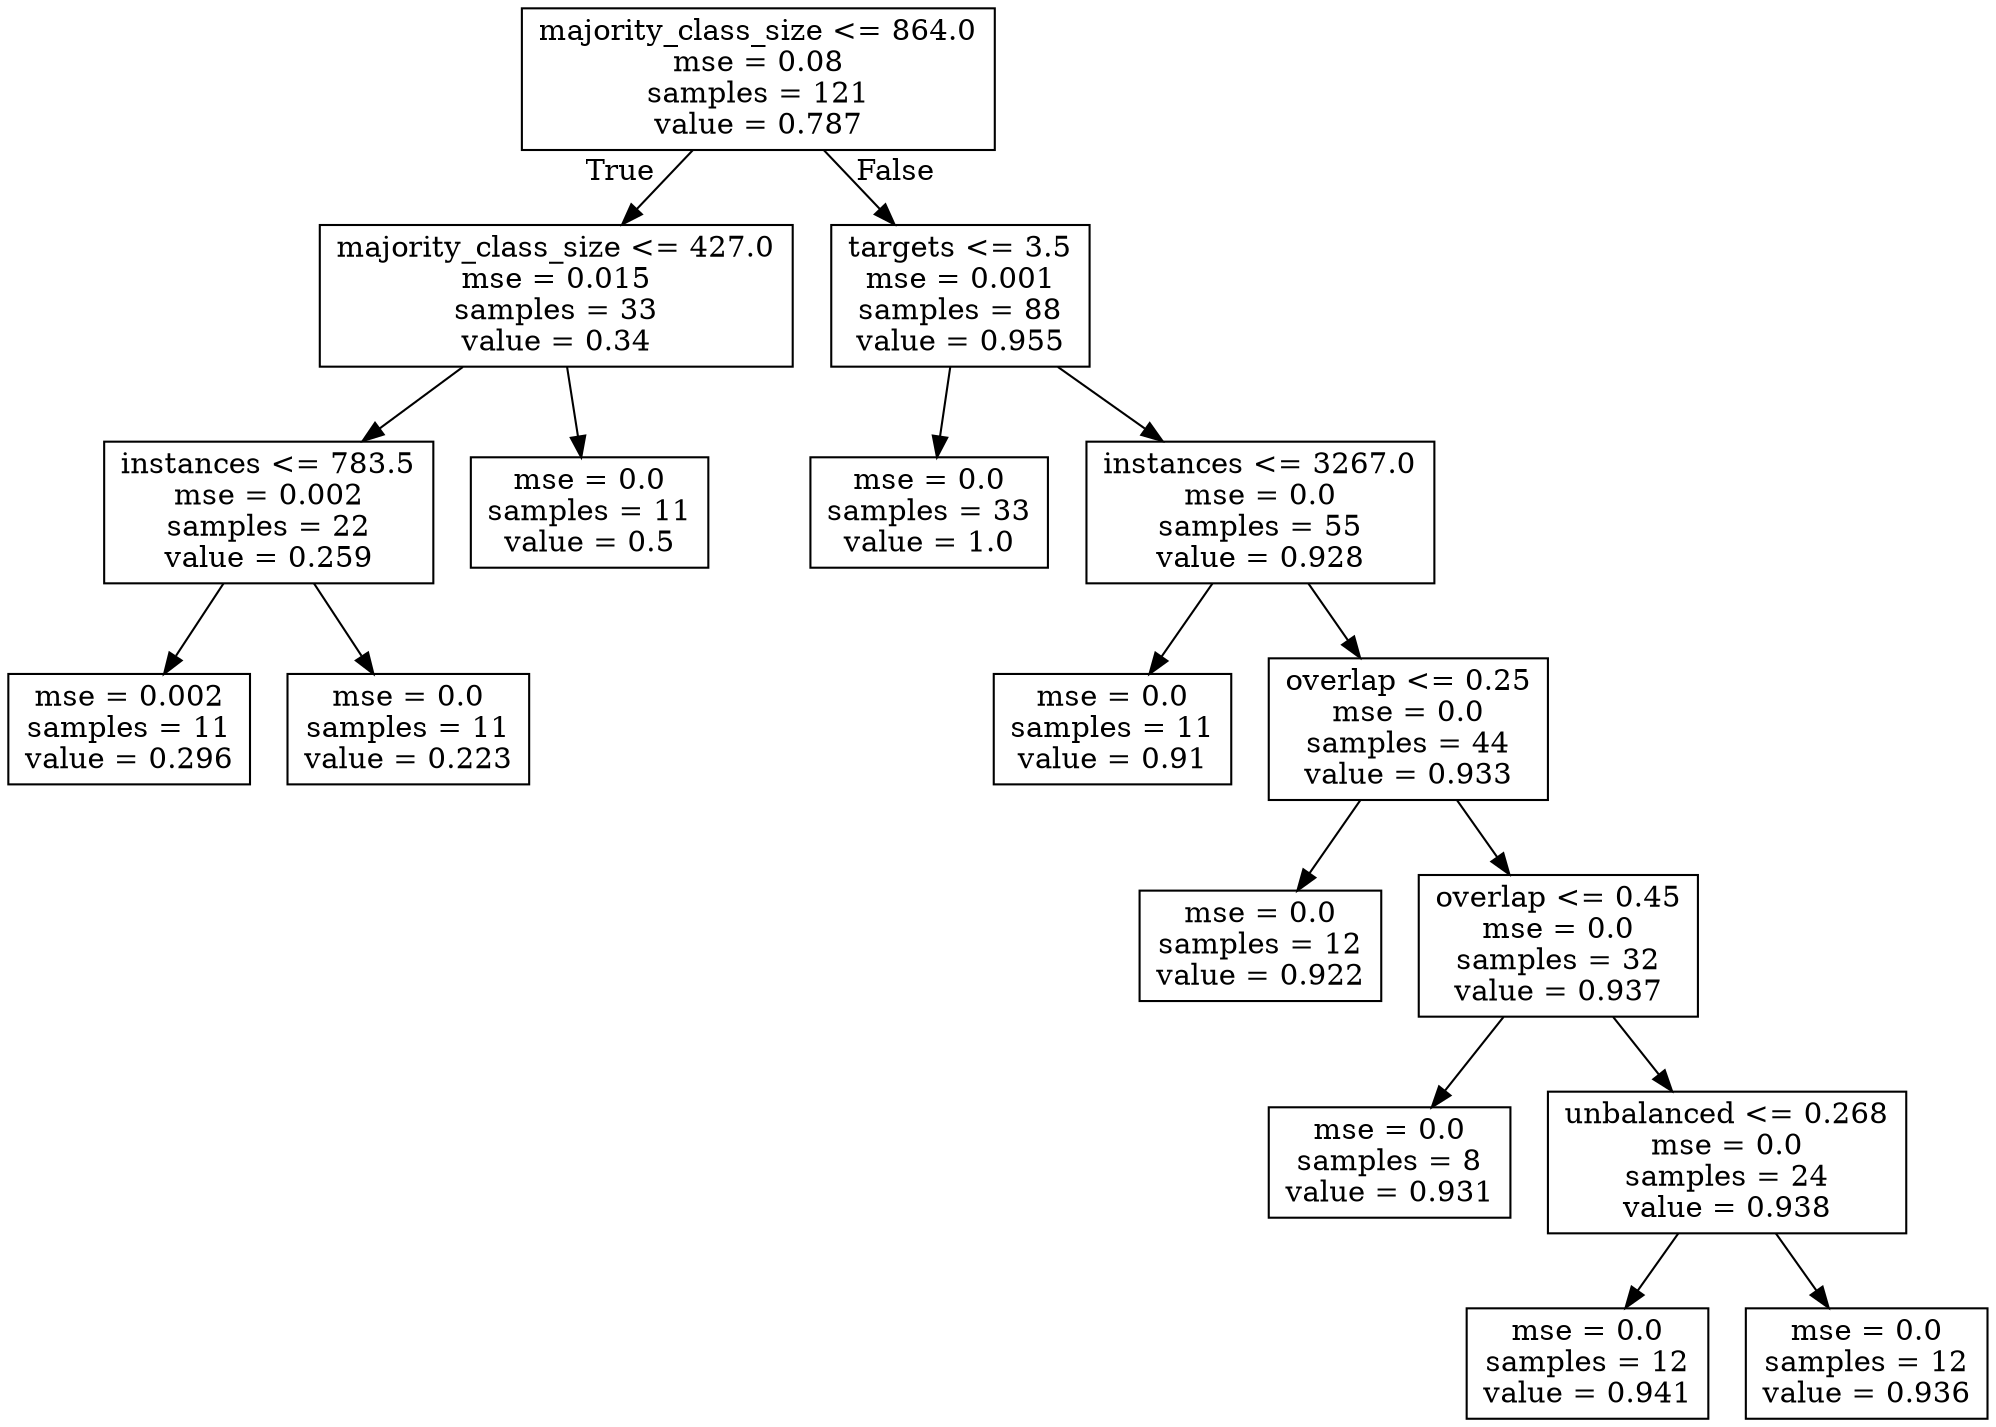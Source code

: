 digraph Tree {
node [shape=box] ;
0 [label="majority_class_size <= 864.0\nmse = 0.08\nsamples = 121\nvalue = 0.787"] ;
1 [label="majority_class_size <= 427.0\nmse = 0.015\nsamples = 33\nvalue = 0.34"] ;
0 -> 1 [labeldistance=2.5, labelangle=45, headlabel="True"] ;
2 [label="instances <= 783.5\nmse = 0.002\nsamples = 22\nvalue = 0.259"] ;
1 -> 2 ;
3 [label="mse = 0.002\nsamples = 11\nvalue = 0.296"] ;
2 -> 3 ;
4 [label="mse = 0.0\nsamples = 11\nvalue = 0.223"] ;
2 -> 4 ;
5 [label="mse = 0.0\nsamples = 11\nvalue = 0.5"] ;
1 -> 5 ;
6 [label="targets <= 3.5\nmse = 0.001\nsamples = 88\nvalue = 0.955"] ;
0 -> 6 [labeldistance=2.5, labelangle=-45, headlabel="False"] ;
7 [label="mse = 0.0\nsamples = 33\nvalue = 1.0"] ;
6 -> 7 ;
8 [label="instances <= 3267.0\nmse = 0.0\nsamples = 55\nvalue = 0.928"] ;
6 -> 8 ;
9 [label="mse = 0.0\nsamples = 11\nvalue = 0.91"] ;
8 -> 9 ;
10 [label="overlap <= 0.25\nmse = 0.0\nsamples = 44\nvalue = 0.933"] ;
8 -> 10 ;
11 [label="mse = 0.0\nsamples = 12\nvalue = 0.922"] ;
10 -> 11 ;
12 [label="overlap <= 0.45\nmse = 0.0\nsamples = 32\nvalue = 0.937"] ;
10 -> 12 ;
13 [label="mse = 0.0\nsamples = 8\nvalue = 0.931"] ;
12 -> 13 ;
14 [label="unbalanced <= 0.268\nmse = 0.0\nsamples = 24\nvalue = 0.938"] ;
12 -> 14 ;
15 [label="mse = 0.0\nsamples = 12\nvalue = 0.941"] ;
14 -> 15 ;
16 [label="mse = 0.0\nsamples = 12\nvalue = 0.936"] ;
14 -> 16 ;
}